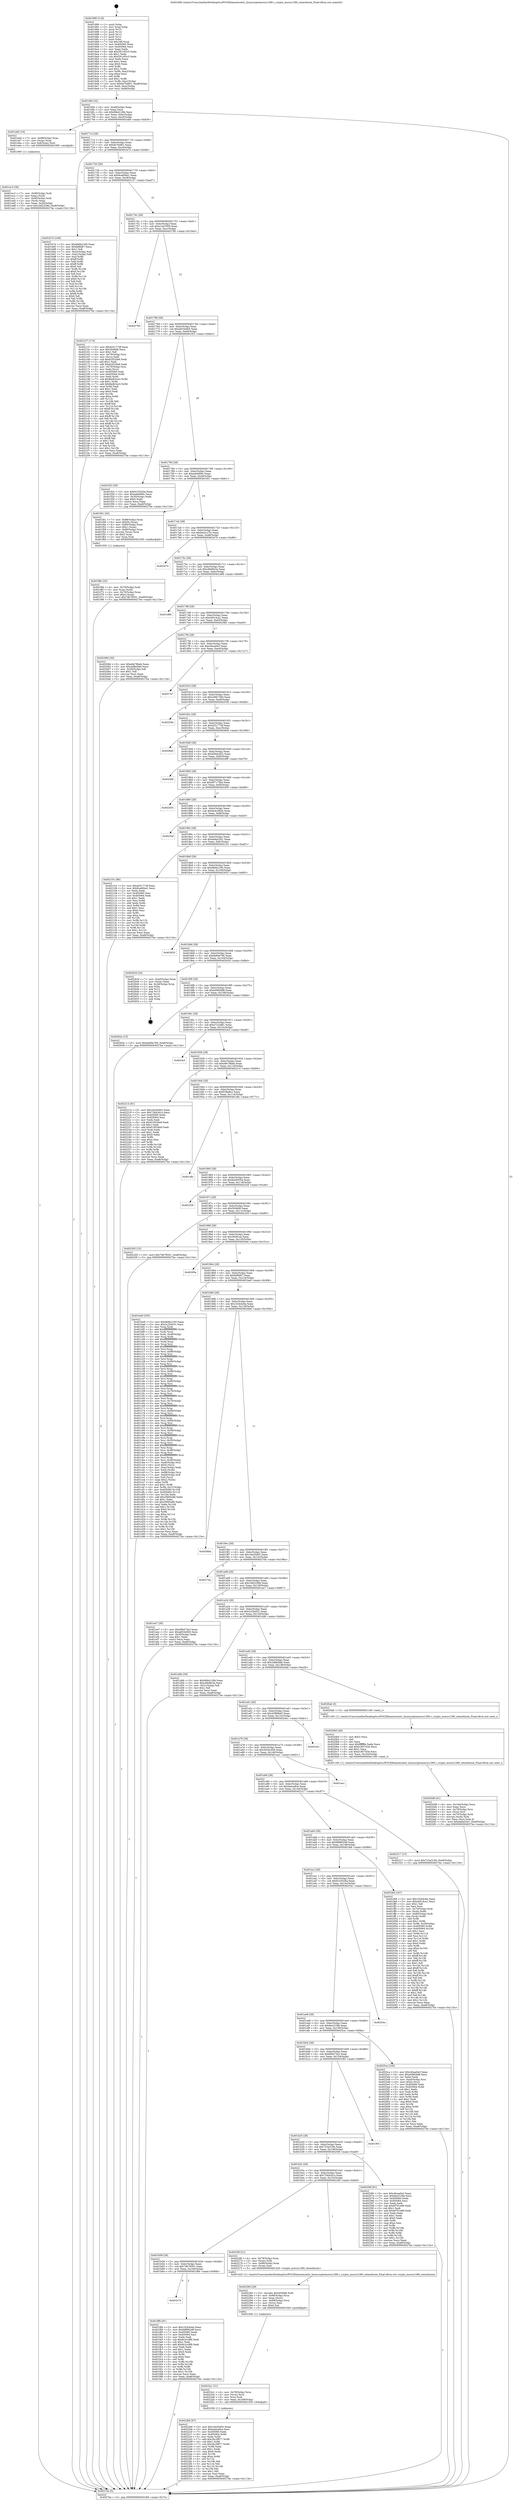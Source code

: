 digraph "0x401680" {
  label = "0x401680 (/mnt/c/Users/mathe/Desktop/tcc/POCII/binaries/extr_linuxcryptomorus1280.c_crypto_morus1280_setauthsize_Final-ollvm.out::main(0))"
  labelloc = "t"
  node[shape=record]

  Entry [label="",width=0.3,height=0.3,shape=circle,fillcolor=black,style=filled]
  "0x4016f4" [label="{
     0x4016f4 [32]\l
     | [instrs]\l
     &nbsp;&nbsp;0x4016f4 \<+6\>: mov -0xa8(%rbp),%eax\l
     &nbsp;&nbsp;0x4016fa \<+2\>: mov %eax,%ecx\l
     &nbsp;&nbsp;0x4016fc \<+6\>: sub $0x96b4128b,%ecx\l
     &nbsp;&nbsp;0x401702 \<+6\>: mov %eax,-0xbc(%rbp)\l
     &nbsp;&nbsp;0x401708 \<+6\>: mov %ecx,-0xc0(%rbp)\l
     &nbsp;&nbsp;0x40170e \<+6\>: je 0000000000401eb0 \<main+0x830\>\l
  }"]
  "0x401eb0" [label="{
     0x401eb0 [19]\l
     | [instrs]\l
     &nbsp;&nbsp;0x401eb0 \<+7\>: mov -0x98(%rbp),%rax\l
     &nbsp;&nbsp;0x401eb7 \<+3\>: mov (%rax),%rax\l
     &nbsp;&nbsp;0x401eba \<+4\>: mov 0x8(%rax),%rdi\l
     &nbsp;&nbsp;0x401ebe \<+5\>: call 0000000000401060 \<atoi@plt\>\l
     | [calls]\l
     &nbsp;&nbsp;0x401060 \{1\} (unknown)\l
  }"]
  "0x401714" [label="{
     0x401714 [28]\l
     | [instrs]\l
     &nbsp;&nbsp;0x401714 \<+5\>: jmp 0000000000401719 \<main+0x99\>\l
     &nbsp;&nbsp;0x401719 \<+6\>: mov -0xbc(%rbp),%eax\l
     &nbsp;&nbsp;0x40171f \<+5\>: sub $0x9a7b4f01,%eax\l
     &nbsp;&nbsp;0x401724 \<+6\>: mov %eax,-0xc4(%rbp)\l
     &nbsp;&nbsp;0x40172a \<+6\>: je 0000000000401b7e \<main+0x4fe\>\l
  }"]
  Exit [label="",width=0.3,height=0.3,shape=circle,fillcolor=black,style=filled,peripheries=2]
  "0x401b7e" [label="{
     0x401b7e [106]\l
     | [instrs]\l
     &nbsp;&nbsp;0x401b7e \<+5\>: mov $0xdb6b2185,%eax\l
     &nbsp;&nbsp;0x401b83 \<+5\>: mov $0xfaf6b87,%ecx\l
     &nbsp;&nbsp;0x401b88 \<+2\>: mov $0x1,%dl\l
     &nbsp;&nbsp;0x401b8a \<+7\>: mov -0xa2(%rbp),%sil\l
     &nbsp;&nbsp;0x401b91 \<+7\>: mov -0xa1(%rbp),%dil\l
     &nbsp;&nbsp;0x401b98 \<+3\>: mov %sil,%r8b\l
     &nbsp;&nbsp;0x401b9b \<+4\>: xor $0xff,%r8b\l
     &nbsp;&nbsp;0x401b9f \<+3\>: mov %dil,%r9b\l
     &nbsp;&nbsp;0x401ba2 \<+4\>: xor $0xff,%r9b\l
     &nbsp;&nbsp;0x401ba6 \<+3\>: xor $0x0,%dl\l
     &nbsp;&nbsp;0x401ba9 \<+3\>: mov %r8b,%r10b\l
     &nbsp;&nbsp;0x401bac \<+4\>: and $0x0,%r10b\l
     &nbsp;&nbsp;0x401bb0 \<+3\>: and %dl,%sil\l
     &nbsp;&nbsp;0x401bb3 \<+3\>: mov %r9b,%r11b\l
     &nbsp;&nbsp;0x401bb6 \<+4\>: and $0x0,%r11b\l
     &nbsp;&nbsp;0x401bba \<+3\>: and %dl,%dil\l
     &nbsp;&nbsp;0x401bbd \<+3\>: or %sil,%r10b\l
     &nbsp;&nbsp;0x401bc0 \<+3\>: or %dil,%r11b\l
     &nbsp;&nbsp;0x401bc3 \<+3\>: xor %r11b,%r10b\l
     &nbsp;&nbsp;0x401bc6 \<+3\>: or %r9b,%r8b\l
     &nbsp;&nbsp;0x401bc9 \<+4\>: xor $0xff,%r8b\l
     &nbsp;&nbsp;0x401bcd \<+3\>: or $0x0,%dl\l
     &nbsp;&nbsp;0x401bd0 \<+3\>: and %dl,%r8b\l
     &nbsp;&nbsp;0x401bd3 \<+3\>: or %r8b,%r10b\l
     &nbsp;&nbsp;0x401bd6 \<+4\>: test $0x1,%r10b\l
     &nbsp;&nbsp;0x401bda \<+3\>: cmovne %ecx,%eax\l
     &nbsp;&nbsp;0x401bdd \<+6\>: mov %eax,-0xa8(%rbp)\l
     &nbsp;&nbsp;0x401be3 \<+5\>: jmp 00000000004027be \<main+0x113e\>\l
  }"]
  "0x401730" [label="{
     0x401730 [28]\l
     | [instrs]\l
     &nbsp;&nbsp;0x401730 \<+5\>: jmp 0000000000401735 \<main+0xb5\>\l
     &nbsp;&nbsp;0x401735 \<+6\>: mov -0xbc(%rbp),%eax\l
     &nbsp;&nbsp;0x40173b \<+5\>: sub $0x9ca60ba1,%eax\l
     &nbsp;&nbsp;0x401740 \<+6\>: mov %eax,-0xc8(%rbp)\l
     &nbsp;&nbsp;0x401746 \<+6\>: je 0000000000402157 \<main+0xad7\>\l
  }"]
  "0x4027be" [label="{
     0x4027be [5]\l
     | [instrs]\l
     &nbsp;&nbsp;0x4027be \<+5\>: jmp 00000000004016f4 \<main+0x74\>\l
  }"]
  "0x401680" [label="{
     0x401680 [116]\l
     | [instrs]\l
     &nbsp;&nbsp;0x401680 \<+1\>: push %rbp\l
     &nbsp;&nbsp;0x401681 \<+3\>: mov %rsp,%rbp\l
     &nbsp;&nbsp;0x401684 \<+2\>: push %r15\l
     &nbsp;&nbsp;0x401686 \<+2\>: push %r14\l
     &nbsp;&nbsp;0x401688 \<+2\>: push %r13\l
     &nbsp;&nbsp;0x40168a \<+2\>: push %r12\l
     &nbsp;&nbsp;0x40168c \<+1\>: push %rbx\l
     &nbsp;&nbsp;0x40168d \<+7\>: sub $0x168,%rsp\l
     &nbsp;&nbsp;0x401694 \<+7\>: mov 0x405060,%eax\l
     &nbsp;&nbsp;0x40169b \<+7\>: mov 0x405064,%ecx\l
     &nbsp;&nbsp;0x4016a2 \<+2\>: mov %eax,%edx\l
     &nbsp;&nbsp;0x4016a4 \<+6\>: add $0x291c93c5,%edx\l
     &nbsp;&nbsp;0x4016aa \<+3\>: sub $0x1,%edx\l
     &nbsp;&nbsp;0x4016ad \<+6\>: sub $0x291c93c5,%edx\l
     &nbsp;&nbsp;0x4016b3 \<+3\>: imul %edx,%eax\l
     &nbsp;&nbsp;0x4016b6 \<+3\>: and $0x1,%eax\l
     &nbsp;&nbsp;0x4016b9 \<+3\>: cmp $0x0,%eax\l
     &nbsp;&nbsp;0x4016bc \<+4\>: sete %r8b\l
     &nbsp;&nbsp;0x4016c0 \<+4\>: and $0x1,%r8b\l
     &nbsp;&nbsp;0x4016c4 \<+7\>: mov %r8b,-0xa2(%rbp)\l
     &nbsp;&nbsp;0x4016cb \<+3\>: cmp $0xa,%ecx\l
     &nbsp;&nbsp;0x4016ce \<+4\>: setl %r8b\l
     &nbsp;&nbsp;0x4016d2 \<+4\>: and $0x1,%r8b\l
     &nbsp;&nbsp;0x4016d6 \<+7\>: mov %r8b,-0xa1(%rbp)\l
     &nbsp;&nbsp;0x4016dd \<+10\>: movl $0x9a7b4f01,-0xa8(%rbp)\l
     &nbsp;&nbsp;0x4016e7 \<+6\>: mov %edi,-0xac(%rbp)\l
     &nbsp;&nbsp;0x4016ed \<+7\>: mov %rsi,-0xb8(%rbp)\l
  }"]
  "0x4022b6" [label="{
     0x4022b6 [97]\l
     | [instrs]\l
     &nbsp;&nbsp;0x4022b6 \<+5\>: mov $0x16e20d02,%eax\l
     &nbsp;&nbsp;0x4022bb \<+5\>: mov $0x4a4ca8ce,%esi\l
     &nbsp;&nbsp;0x4022c0 \<+7\>: mov 0x405060,%edx\l
     &nbsp;&nbsp;0x4022c7 \<+8\>: mov 0x405064,%r8d\l
     &nbsp;&nbsp;0x4022cf \<+3\>: mov %edx,%r9d\l
     &nbsp;&nbsp;0x4022d2 \<+7\>: add $0x2bc3f877,%r9d\l
     &nbsp;&nbsp;0x4022d9 \<+4\>: sub $0x1,%r9d\l
     &nbsp;&nbsp;0x4022dd \<+7\>: sub $0x2bc3f877,%r9d\l
     &nbsp;&nbsp;0x4022e4 \<+4\>: imul %r9d,%edx\l
     &nbsp;&nbsp;0x4022e8 \<+3\>: and $0x1,%edx\l
     &nbsp;&nbsp;0x4022eb \<+3\>: cmp $0x0,%edx\l
     &nbsp;&nbsp;0x4022ee \<+4\>: sete %r10b\l
     &nbsp;&nbsp;0x4022f2 \<+4\>: cmp $0xa,%r8d\l
     &nbsp;&nbsp;0x4022f6 \<+4\>: setl %r11b\l
     &nbsp;&nbsp;0x4022fa \<+3\>: mov %r10b,%bl\l
     &nbsp;&nbsp;0x4022fd \<+3\>: and %r11b,%bl\l
     &nbsp;&nbsp;0x402300 \<+3\>: xor %r11b,%r10b\l
     &nbsp;&nbsp;0x402303 \<+3\>: or %r10b,%bl\l
     &nbsp;&nbsp;0x402306 \<+3\>: test $0x1,%bl\l
     &nbsp;&nbsp;0x402309 \<+3\>: cmovne %esi,%eax\l
     &nbsp;&nbsp;0x40230c \<+6\>: mov %eax,-0xa8(%rbp)\l
     &nbsp;&nbsp;0x402312 \<+5\>: jmp 00000000004027be \<main+0x113e\>\l
  }"]
  "0x402157" [label="{
     0x402157 [174]\l
     | [instrs]\l
     &nbsp;&nbsp;0x402157 \<+5\>: mov $0xd25177df,%eax\l
     &nbsp;&nbsp;0x40215c \<+5\>: mov $0x3049d9,%ecx\l
     &nbsp;&nbsp;0x402161 \<+2\>: mov $0x1,%dl\l
     &nbsp;&nbsp;0x402163 \<+4\>: mov -0x70(%rbp),%rsi\l
     &nbsp;&nbsp;0x402167 \<+2\>: mov (%rsi),%edi\l
     &nbsp;&nbsp;0x402169 \<+6\>: sub $0xb2f22de6,%edi\l
     &nbsp;&nbsp;0x40216f \<+3\>: add $0x1,%edi\l
     &nbsp;&nbsp;0x402172 \<+6\>: add $0xb2f22de6,%edi\l
     &nbsp;&nbsp;0x402178 \<+4\>: mov -0x70(%rbp),%rsi\l
     &nbsp;&nbsp;0x40217c \<+2\>: mov %edi,(%rsi)\l
     &nbsp;&nbsp;0x40217e \<+7\>: mov 0x405060,%edi\l
     &nbsp;&nbsp;0x402185 \<+8\>: mov 0x405064,%r8d\l
     &nbsp;&nbsp;0x40218d \<+3\>: mov %edi,%r9d\l
     &nbsp;&nbsp;0x402190 \<+7\>: sub $0x8edb3ce3,%r9d\l
     &nbsp;&nbsp;0x402197 \<+4\>: sub $0x1,%r9d\l
     &nbsp;&nbsp;0x40219b \<+7\>: add $0x8edb3ce3,%r9d\l
     &nbsp;&nbsp;0x4021a2 \<+4\>: imul %r9d,%edi\l
     &nbsp;&nbsp;0x4021a6 \<+3\>: and $0x1,%edi\l
     &nbsp;&nbsp;0x4021a9 \<+3\>: cmp $0x0,%edi\l
     &nbsp;&nbsp;0x4021ac \<+4\>: sete %r10b\l
     &nbsp;&nbsp;0x4021b0 \<+4\>: cmp $0xa,%r8d\l
     &nbsp;&nbsp;0x4021b4 \<+4\>: setl %r11b\l
     &nbsp;&nbsp;0x4021b8 \<+3\>: mov %r10b,%bl\l
     &nbsp;&nbsp;0x4021bb \<+3\>: xor $0xff,%bl\l
     &nbsp;&nbsp;0x4021be \<+3\>: mov %r11b,%r14b\l
     &nbsp;&nbsp;0x4021c1 \<+4\>: xor $0xff,%r14b\l
     &nbsp;&nbsp;0x4021c5 \<+3\>: xor $0x1,%dl\l
     &nbsp;&nbsp;0x4021c8 \<+3\>: mov %bl,%r15b\l
     &nbsp;&nbsp;0x4021cb \<+4\>: and $0xff,%r15b\l
     &nbsp;&nbsp;0x4021cf \<+3\>: and %dl,%r10b\l
     &nbsp;&nbsp;0x4021d2 \<+3\>: mov %r14b,%r12b\l
     &nbsp;&nbsp;0x4021d5 \<+4\>: and $0xff,%r12b\l
     &nbsp;&nbsp;0x4021d9 \<+3\>: and %dl,%r11b\l
     &nbsp;&nbsp;0x4021dc \<+3\>: or %r10b,%r15b\l
     &nbsp;&nbsp;0x4021df \<+3\>: or %r11b,%r12b\l
     &nbsp;&nbsp;0x4021e2 \<+3\>: xor %r12b,%r15b\l
     &nbsp;&nbsp;0x4021e5 \<+3\>: or %r14b,%bl\l
     &nbsp;&nbsp;0x4021e8 \<+3\>: xor $0xff,%bl\l
     &nbsp;&nbsp;0x4021eb \<+3\>: or $0x1,%dl\l
     &nbsp;&nbsp;0x4021ee \<+2\>: and %dl,%bl\l
     &nbsp;&nbsp;0x4021f0 \<+3\>: or %bl,%r15b\l
     &nbsp;&nbsp;0x4021f3 \<+4\>: test $0x1,%r15b\l
     &nbsp;&nbsp;0x4021f7 \<+3\>: cmovne %ecx,%eax\l
     &nbsp;&nbsp;0x4021fa \<+6\>: mov %eax,-0xa8(%rbp)\l
     &nbsp;&nbsp;0x402200 \<+5\>: jmp 00000000004027be \<main+0x113e\>\l
  }"]
  "0x40174c" [label="{
     0x40174c [28]\l
     | [instrs]\l
     &nbsp;&nbsp;0x40174c \<+5\>: jmp 0000000000401751 \<main+0xd1\>\l
     &nbsp;&nbsp;0x401751 \<+6\>: mov -0xbc(%rbp),%eax\l
     &nbsp;&nbsp;0x401757 \<+5\>: sub $0xa1eb7600,%eax\l
     &nbsp;&nbsp;0x40175c \<+6\>: mov %eax,-0xcc(%rbp)\l
     &nbsp;&nbsp;0x401762 \<+6\>: je 0000000000402760 \<main+0x10e0\>\l
  }"]
  "0x4022a1" [label="{
     0x4022a1 [21]\l
     | [instrs]\l
     &nbsp;&nbsp;0x4022a1 \<+4\>: mov -0x78(%rbp),%rcx\l
     &nbsp;&nbsp;0x4022a5 \<+3\>: mov (%rcx),%rcx\l
     &nbsp;&nbsp;0x4022a8 \<+3\>: mov %rcx,%rdi\l
     &nbsp;&nbsp;0x4022ab \<+6\>: mov %eax,-0x168(%rbp)\l
     &nbsp;&nbsp;0x4022b1 \<+5\>: call 0000000000401030 \<free@plt\>\l
     | [calls]\l
     &nbsp;&nbsp;0x401030 \{1\} (unknown)\l
  }"]
  "0x402760" [label="{
     0x402760\l
  }", style=dashed]
  "0x401768" [label="{
     0x401768 [28]\l
     | [instrs]\l
     &nbsp;&nbsp;0x401768 \<+5\>: jmp 000000000040176d \<main+0xed\>\l
     &nbsp;&nbsp;0x40176d \<+6\>: mov -0xbc(%rbp),%eax\l
     &nbsp;&nbsp;0x401773 \<+5\>: sub $0xa833e0b5,%eax\l
     &nbsp;&nbsp;0x401778 \<+6\>: mov %eax,-0xd0(%rbp)\l
     &nbsp;&nbsp;0x40177e \<+6\>: je 0000000000401f23 \<main+0x8a3\>\l
  }"]
  "0x402284" [label="{
     0x402284 [29]\l
     | [instrs]\l
     &nbsp;&nbsp;0x402284 \<+10\>: movabs $0x4030d6,%rdi\l
     &nbsp;&nbsp;0x40228e \<+4\>: mov -0x68(%rbp),%rcx\l
     &nbsp;&nbsp;0x402292 \<+2\>: mov %eax,(%rcx)\l
     &nbsp;&nbsp;0x402294 \<+4\>: mov -0x68(%rbp),%rcx\l
     &nbsp;&nbsp;0x402298 \<+2\>: mov (%rcx),%esi\l
     &nbsp;&nbsp;0x40229a \<+2\>: mov $0x0,%al\l
     &nbsp;&nbsp;0x40229c \<+5\>: call 0000000000401040 \<printf@plt\>\l
     | [calls]\l
     &nbsp;&nbsp;0x401040 \{1\} (unknown)\l
  }"]
  "0x401f23" [label="{
     0x401f23 [30]\l
     | [instrs]\l
     &nbsp;&nbsp;0x401f23 \<+5\>: mov $0x6c3352ba,%eax\l
     &nbsp;&nbsp;0x401f28 \<+5\>: mov $0xadeb9f4c,%ecx\l
     &nbsp;&nbsp;0x401f2d \<+3\>: mov -0x30(%rbp),%edx\l
     &nbsp;&nbsp;0x401f30 \<+3\>: cmp $0x0,%edx\l
     &nbsp;&nbsp;0x401f33 \<+3\>: cmove %ecx,%eax\l
     &nbsp;&nbsp;0x401f36 \<+6\>: mov %eax,-0xa8(%rbp)\l
     &nbsp;&nbsp;0x401f3c \<+5\>: jmp 00000000004027be \<main+0x113e\>\l
  }"]
  "0x401784" [label="{
     0x401784 [28]\l
     | [instrs]\l
     &nbsp;&nbsp;0x401784 \<+5\>: jmp 0000000000401789 \<main+0x109\>\l
     &nbsp;&nbsp;0x401789 \<+6\>: mov -0xbc(%rbp),%eax\l
     &nbsp;&nbsp;0x40178f \<+5\>: sub $0xadeb9f4c,%eax\l
     &nbsp;&nbsp;0x401794 \<+6\>: mov %eax,-0xd4(%rbp)\l
     &nbsp;&nbsp;0x40179a \<+6\>: je 0000000000401f41 \<main+0x8c1\>\l
  }"]
  "0x4020d8" [label="{
     0x4020d8 [41]\l
     | [instrs]\l
     &nbsp;&nbsp;0x4020d8 \<+6\>: mov -0x164(%rbp),%ecx\l
     &nbsp;&nbsp;0x4020de \<+3\>: imul %eax,%ecx\l
     &nbsp;&nbsp;0x4020e1 \<+4\>: mov -0x78(%rbp),%rsi\l
     &nbsp;&nbsp;0x4020e5 \<+3\>: mov (%rsi),%rsi\l
     &nbsp;&nbsp;0x4020e8 \<+4\>: mov -0x70(%rbp),%rdi\l
     &nbsp;&nbsp;0x4020ec \<+3\>: movslq (%rdi),%rdi\l
     &nbsp;&nbsp;0x4020ef \<+3\>: mov %ecx,(%rsi,%rdi,4)\l
     &nbsp;&nbsp;0x4020f2 \<+10\>: movl $0xda6a25d1,-0xa8(%rbp)\l
     &nbsp;&nbsp;0x4020fc \<+5\>: jmp 00000000004027be \<main+0x113e\>\l
  }"]
  "0x401f41" [label="{
     0x401f41 [42]\l
     | [instrs]\l
     &nbsp;&nbsp;0x401f41 \<+7\>: mov -0x88(%rbp),%rax\l
     &nbsp;&nbsp;0x401f48 \<+6\>: movl $0x64,(%rax)\l
     &nbsp;&nbsp;0x401f4e \<+4\>: mov -0x80(%rbp),%rax\l
     &nbsp;&nbsp;0x401f52 \<+6\>: movl $0x1,(%rax)\l
     &nbsp;&nbsp;0x401f58 \<+4\>: mov -0x80(%rbp),%rax\l
     &nbsp;&nbsp;0x401f5c \<+3\>: movslq (%rax),%rax\l
     &nbsp;&nbsp;0x401f5f \<+4\>: shl $0x2,%rax\l
     &nbsp;&nbsp;0x401f63 \<+3\>: mov %rax,%rdi\l
     &nbsp;&nbsp;0x401f66 \<+5\>: call 0000000000401050 \<malloc@plt\>\l
     | [calls]\l
     &nbsp;&nbsp;0x401050 \{1\} (unknown)\l
  }"]
  "0x4017a0" [label="{
     0x4017a0 [28]\l
     | [instrs]\l
     &nbsp;&nbsp;0x4017a0 \<+5\>: jmp 00000000004017a5 \<main+0x125\>\l
     &nbsp;&nbsp;0x4017a5 \<+6\>: mov -0xbc(%rbp),%eax\l
     &nbsp;&nbsp;0x4017ab \<+5\>: sub $0xbed1a75c,%eax\l
     &nbsp;&nbsp;0x4017b0 \<+6\>: mov %eax,-0xd8(%rbp)\l
     &nbsp;&nbsp;0x4017b6 \<+6\>: je 0000000000402474 \<main+0xdf4\>\l
  }"]
  "0x4020b0" [label="{
     0x4020b0 [40]\l
     | [instrs]\l
     &nbsp;&nbsp;0x4020b0 \<+5\>: mov $0x2,%ecx\l
     &nbsp;&nbsp;0x4020b5 \<+1\>: cltd\l
     &nbsp;&nbsp;0x4020b6 \<+2\>: idiv %ecx\l
     &nbsp;&nbsp;0x4020b8 \<+6\>: imul $0xfffffffe,%edx,%ecx\l
     &nbsp;&nbsp;0x4020be \<+6\>: add $0xb1857d3d,%ecx\l
     &nbsp;&nbsp;0x4020c4 \<+3\>: add $0x1,%ecx\l
     &nbsp;&nbsp;0x4020c7 \<+6\>: sub $0xb1857d3d,%ecx\l
     &nbsp;&nbsp;0x4020cd \<+6\>: mov %ecx,-0x164(%rbp)\l
     &nbsp;&nbsp;0x4020d3 \<+5\>: call 0000000000401160 \<next_i\>\l
     | [calls]\l
     &nbsp;&nbsp;0x401160 \{1\} (/mnt/c/Users/mathe/Desktop/tcc/POCII/binaries/extr_linuxcryptomorus1280.c_crypto_morus1280_setauthsize_Final-ollvm.out::next_i)\l
  }"]
  "0x402474" [label="{
     0x402474\l
  }", style=dashed]
  "0x4017bc" [label="{
     0x4017bc [28]\l
     | [instrs]\l
     &nbsp;&nbsp;0x4017bc \<+5\>: jmp 00000000004017c1 \<main+0x141\>\l
     &nbsp;&nbsp;0x4017c1 \<+6\>: mov -0xbc(%rbp),%eax\l
     &nbsp;&nbsp;0x4017c7 \<+5\>: sub $0xc66d9c3a,%eax\l
     &nbsp;&nbsp;0x4017cc \<+6\>: mov %eax,-0xdc(%rbp)\l
     &nbsp;&nbsp;0x4017d2 \<+6\>: je 0000000000401d69 \<main+0x6e9\>\l
  }"]
  "0x401b74" [label="{
     0x401b74\l
  }", style=dashed]
  "0x401d69" [label="{
     0x401d69\l
  }", style=dashed]
  "0x4017d8" [label="{
     0x4017d8 [28]\l
     | [instrs]\l
     &nbsp;&nbsp;0x4017d8 \<+5\>: jmp 00000000004017dd \<main+0x15d\>\l
     &nbsp;&nbsp;0x4017dd \<+6\>: mov -0xbc(%rbp),%eax\l
     &nbsp;&nbsp;0x4017e3 \<+5\>: sub $0xc6d14ca1,%eax\l
     &nbsp;&nbsp;0x4017e8 \<+6\>: mov %eax,-0xe0(%rbp)\l
     &nbsp;&nbsp;0x4017ee \<+6\>: je 000000000040208d \<main+0xa0d\>\l
  }"]
  "0x401f8b" [label="{
     0x401f8b [91]\l
     | [instrs]\l
     &nbsp;&nbsp;0x401f8b \<+5\>: mov $0x102b4c6a,%eax\l
     &nbsp;&nbsp;0x401f90 \<+5\>: mov $0x68f662d8,%ecx\l
     &nbsp;&nbsp;0x401f95 \<+7\>: mov 0x405060,%edx\l
     &nbsp;&nbsp;0x401f9c \<+7\>: mov 0x405064,%esi\l
     &nbsp;&nbsp;0x401fa3 \<+2\>: mov %edx,%edi\l
     &nbsp;&nbsp;0x401fa5 \<+6\>: sub $0x8c2cc9fb,%edi\l
     &nbsp;&nbsp;0x401fab \<+3\>: sub $0x1,%edi\l
     &nbsp;&nbsp;0x401fae \<+6\>: add $0x8c2cc9fb,%edi\l
     &nbsp;&nbsp;0x401fb4 \<+3\>: imul %edi,%edx\l
     &nbsp;&nbsp;0x401fb7 \<+3\>: and $0x1,%edx\l
     &nbsp;&nbsp;0x401fba \<+3\>: cmp $0x0,%edx\l
     &nbsp;&nbsp;0x401fbd \<+4\>: sete %r8b\l
     &nbsp;&nbsp;0x401fc1 \<+3\>: cmp $0xa,%esi\l
     &nbsp;&nbsp;0x401fc4 \<+4\>: setl %r9b\l
     &nbsp;&nbsp;0x401fc8 \<+3\>: mov %r8b,%r10b\l
     &nbsp;&nbsp;0x401fcb \<+3\>: and %r9b,%r10b\l
     &nbsp;&nbsp;0x401fce \<+3\>: xor %r9b,%r8b\l
     &nbsp;&nbsp;0x401fd1 \<+3\>: or %r8b,%r10b\l
     &nbsp;&nbsp;0x401fd4 \<+4\>: test $0x1,%r10b\l
     &nbsp;&nbsp;0x401fd8 \<+3\>: cmovne %ecx,%eax\l
     &nbsp;&nbsp;0x401fdb \<+6\>: mov %eax,-0xa8(%rbp)\l
     &nbsp;&nbsp;0x401fe1 \<+5\>: jmp 00000000004027be \<main+0x113e\>\l
  }"]
  "0x40208d" [label="{
     0x40208d [30]\l
     | [instrs]\l
     &nbsp;&nbsp;0x40208d \<+5\>: mov $0xe8e78beb,%eax\l
     &nbsp;&nbsp;0x402092 \<+5\>: mov $0x2d8b5bfe,%ecx\l
     &nbsp;&nbsp;0x402097 \<+3\>: mov -0x29(%rbp),%dl\l
     &nbsp;&nbsp;0x40209a \<+3\>: test $0x1,%dl\l
     &nbsp;&nbsp;0x40209d \<+3\>: cmovne %ecx,%eax\l
     &nbsp;&nbsp;0x4020a0 \<+6\>: mov %eax,-0xa8(%rbp)\l
     &nbsp;&nbsp;0x4020a6 \<+5\>: jmp 00000000004027be \<main+0x113e\>\l
  }"]
  "0x4017f4" [label="{
     0x4017f4 [28]\l
     | [instrs]\l
     &nbsp;&nbsp;0x4017f4 \<+5\>: jmp 00000000004017f9 \<main+0x179\>\l
     &nbsp;&nbsp;0x4017f9 \<+6\>: mov -0xbc(%rbp),%eax\l
     &nbsp;&nbsp;0x4017ff \<+5\>: sub $0xc8caa0a3,%eax\l
     &nbsp;&nbsp;0x401804 \<+6\>: mov %eax,-0xe4(%rbp)\l
     &nbsp;&nbsp;0x40180a \<+6\>: je 00000000004027a7 \<main+0x1127\>\l
  }"]
  "0x401b58" [label="{
     0x401b58 [28]\l
     | [instrs]\l
     &nbsp;&nbsp;0x401b58 \<+5\>: jmp 0000000000401b5d \<main+0x4dd\>\l
     &nbsp;&nbsp;0x401b5d \<+6\>: mov -0xbc(%rbp),%eax\l
     &nbsp;&nbsp;0x401b63 \<+5\>: sub $0x7db78501,%eax\l
     &nbsp;&nbsp;0x401b68 \<+6\>: mov %eax,-0x160(%rbp)\l
     &nbsp;&nbsp;0x401b6e \<+6\>: je 0000000000401f8b \<main+0x90b\>\l
  }"]
  "0x4027a7" [label="{
     0x4027a7\l
  }", style=dashed]
  "0x401810" [label="{
     0x401810 [28]\l
     | [instrs]\l
     &nbsp;&nbsp;0x401810 \<+5\>: jmp 0000000000401815 \<main+0x195\>\l
     &nbsp;&nbsp;0x401815 \<+6\>: mov -0xbc(%rbp),%eax\l
     &nbsp;&nbsp;0x40181b \<+5\>: sub $0xcddb739d,%eax\l
     &nbsp;&nbsp;0x401820 \<+6\>: mov %eax,-0xe8(%rbp)\l
     &nbsp;&nbsp;0x401826 \<+6\>: je 000000000040255b \<main+0xedb\>\l
  }"]
  "0x40226f" [label="{
     0x40226f [21]\l
     | [instrs]\l
     &nbsp;&nbsp;0x40226f \<+4\>: mov -0x78(%rbp),%rax\l
     &nbsp;&nbsp;0x402273 \<+3\>: mov (%rax),%rdi\l
     &nbsp;&nbsp;0x402276 \<+7\>: mov -0x88(%rbp),%rax\l
     &nbsp;&nbsp;0x40227d \<+2\>: mov (%rax),%esi\l
     &nbsp;&nbsp;0x40227f \<+5\>: call 0000000000401420 \<crypto_morus1280_setauthsize\>\l
     | [calls]\l
     &nbsp;&nbsp;0x401420 \{1\} (/mnt/c/Users/mathe/Desktop/tcc/POCII/binaries/extr_linuxcryptomorus1280.c_crypto_morus1280_setauthsize_Final-ollvm.out::crypto_morus1280_setauthsize)\l
  }"]
  "0x40255b" [label="{
     0x40255b\l
  }", style=dashed]
  "0x40182c" [label="{
     0x40182c [28]\l
     | [instrs]\l
     &nbsp;&nbsp;0x40182c \<+5\>: jmp 0000000000401831 \<main+0x1b1\>\l
     &nbsp;&nbsp;0x401831 \<+6\>: mov -0xbc(%rbp),%eax\l
     &nbsp;&nbsp;0x401837 \<+5\>: sub $0xd25177df,%eax\l
     &nbsp;&nbsp;0x40183c \<+6\>: mov %eax,-0xec(%rbp)\l
     &nbsp;&nbsp;0x401842 \<+6\>: je 00000000004026e0 \<main+0x1060\>\l
  }"]
  "0x401b3c" [label="{
     0x401b3c [28]\l
     | [instrs]\l
     &nbsp;&nbsp;0x401b3c \<+5\>: jmp 0000000000401b41 \<main+0x4c1\>\l
     &nbsp;&nbsp;0x401b41 \<+6\>: mov -0xbc(%rbp),%eax\l
     &nbsp;&nbsp;0x401b47 \<+5\>: sub $0x72843d1a,%eax\l
     &nbsp;&nbsp;0x401b4c \<+6\>: mov %eax,-0x15c(%rbp)\l
     &nbsp;&nbsp;0x401b52 \<+6\>: je 000000000040226f \<main+0xbef\>\l
  }"]
  "0x4026e0" [label="{
     0x4026e0\l
  }", style=dashed]
  "0x401848" [label="{
     0x401848 [28]\l
     | [instrs]\l
     &nbsp;&nbsp;0x401848 \<+5\>: jmp 000000000040184d \<main+0x1cd\>\l
     &nbsp;&nbsp;0x40184d \<+6\>: mov -0xbc(%rbp),%eax\l
     &nbsp;&nbsp;0x401853 \<+5\>: sub $0xd56dc452,%eax\l
     &nbsp;&nbsp;0x401858 \<+6\>: mov %eax,-0xf0(%rbp)\l
     &nbsp;&nbsp;0x40185e \<+6\>: je 00000000004024f9 \<main+0xe79\>\l
  }"]
  "0x40256f" [label="{
     0x40256f [91]\l
     | [instrs]\l
     &nbsp;&nbsp;0x40256f \<+5\>: mov $0xc8caa0a3,%eax\l
     &nbsp;&nbsp;0x402574 \<+5\>: mov $0x6ee310fe,%ecx\l
     &nbsp;&nbsp;0x402579 \<+7\>: mov 0x405060,%edx\l
     &nbsp;&nbsp;0x402580 \<+7\>: mov 0x405064,%esi\l
     &nbsp;&nbsp;0x402587 \<+2\>: mov %edx,%edi\l
     &nbsp;&nbsp;0x402589 \<+6\>: sub $0xbf791e89,%edi\l
     &nbsp;&nbsp;0x40258f \<+3\>: sub $0x1,%edi\l
     &nbsp;&nbsp;0x402592 \<+6\>: add $0xbf791e89,%edi\l
     &nbsp;&nbsp;0x402598 \<+3\>: imul %edi,%edx\l
     &nbsp;&nbsp;0x40259b \<+3\>: and $0x1,%edx\l
     &nbsp;&nbsp;0x40259e \<+3\>: cmp $0x0,%edx\l
     &nbsp;&nbsp;0x4025a1 \<+4\>: sete %r8b\l
     &nbsp;&nbsp;0x4025a5 \<+3\>: cmp $0xa,%esi\l
     &nbsp;&nbsp;0x4025a8 \<+4\>: setl %r9b\l
     &nbsp;&nbsp;0x4025ac \<+3\>: mov %r8b,%r10b\l
     &nbsp;&nbsp;0x4025af \<+3\>: and %r9b,%r10b\l
     &nbsp;&nbsp;0x4025b2 \<+3\>: xor %r9b,%r8b\l
     &nbsp;&nbsp;0x4025b5 \<+3\>: or %r8b,%r10b\l
     &nbsp;&nbsp;0x4025b8 \<+4\>: test $0x1,%r10b\l
     &nbsp;&nbsp;0x4025bc \<+3\>: cmovne %ecx,%eax\l
     &nbsp;&nbsp;0x4025bf \<+6\>: mov %eax,-0xa8(%rbp)\l
     &nbsp;&nbsp;0x4025c5 \<+5\>: jmp 00000000004027be \<main+0x113e\>\l
  }"]
  "0x4024f9" [label="{
     0x4024f9\l
  }", style=dashed]
  "0x401864" [label="{
     0x401864 [28]\l
     | [instrs]\l
     &nbsp;&nbsp;0x401864 \<+5\>: jmp 0000000000401869 \<main+0x1e9\>\l
     &nbsp;&nbsp;0x401869 \<+6\>: mov -0xbc(%rbp),%eax\l
     &nbsp;&nbsp;0x40186f \<+5\>: sub $0xd97175be,%eax\l
     &nbsp;&nbsp;0x401874 \<+6\>: mov %eax,-0xf4(%rbp)\l
     &nbsp;&nbsp;0x40187a \<+6\>: je 0000000000402450 \<main+0xdd0\>\l
  }"]
  "0x401b20" [label="{
     0x401b20 [28]\l
     | [instrs]\l
     &nbsp;&nbsp;0x401b20 \<+5\>: jmp 0000000000401b25 \<main+0x4a5\>\l
     &nbsp;&nbsp;0x401b25 \<+6\>: mov -0xbc(%rbp),%eax\l
     &nbsp;&nbsp;0x401b2b \<+5\>: sub $0x723a3194,%eax\l
     &nbsp;&nbsp;0x401b30 \<+6\>: mov %eax,-0x158(%rbp)\l
     &nbsp;&nbsp;0x401b36 \<+6\>: je 000000000040256f \<main+0xeef\>\l
  }"]
  "0x402450" [label="{
     0x402450\l
  }", style=dashed]
  "0x401880" [label="{
     0x401880 [28]\l
     | [instrs]\l
     &nbsp;&nbsp;0x401880 \<+5\>: jmp 0000000000401885 \<main+0x205\>\l
     &nbsp;&nbsp;0x401885 \<+6\>: mov -0xbc(%rbp),%eax\l
     &nbsp;&nbsp;0x40188b \<+5\>: sub $0xda4c4944,%eax\l
     &nbsp;&nbsp;0x401890 \<+6\>: mov %eax,-0xf8(%rbp)\l
     &nbsp;&nbsp;0x401896 \<+6\>: je 00000000004023af \<main+0xd2f\>\l
  }"]
  "0x401f05" [label="{
     0x401f05\l
  }", style=dashed]
  "0x4023af" [label="{
     0x4023af\l
  }", style=dashed]
  "0x40189c" [label="{
     0x40189c [28]\l
     | [instrs]\l
     &nbsp;&nbsp;0x40189c \<+5\>: jmp 00000000004018a1 \<main+0x221\>\l
     &nbsp;&nbsp;0x4018a1 \<+6\>: mov -0xbc(%rbp),%eax\l
     &nbsp;&nbsp;0x4018a7 \<+5\>: sub $0xda6a25d1,%eax\l
     &nbsp;&nbsp;0x4018ac \<+6\>: mov %eax,-0xfc(%rbp)\l
     &nbsp;&nbsp;0x4018b2 \<+6\>: je 0000000000402101 \<main+0xa81\>\l
  }"]
  "0x401b04" [label="{
     0x401b04 [28]\l
     | [instrs]\l
     &nbsp;&nbsp;0x401b04 \<+5\>: jmp 0000000000401b09 \<main+0x489\>\l
     &nbsp;&nbsp;0x401b09 \<+6\>: mov -0xbc(%rbp),%eax\l
     &nbsp;&nbsp;0x401b0f \<+5\>: sub $0x6f0d73a2,%eax\l
     &nbsp;&nbsp;0x401b14 \<+6\>: mov %eax,-0x154(%rbp)\l
     &nbsp;&nbsp;0x401b1a \<+6\>: je 0000000000401f05 \<main+0x885\>\l
  }"]
  "0x402101" [label="{
     0x402101 [86]\l
     | [instrs]\l
     &nbsp;&nbsp;0x402101 \<+5\>: mov $0xd25177df,%eax\l
     &nbsp;&nbsp;0x402106 \<+5\>: mov $0x9ca60ba1,%ecx\l
     &nbsp;&nbsp;0x40210b \<+2\>: xor %edx,%edx\l
     &nbsp;&nbsp;0x40210d \<+7\>: mov 0x405060,%esi\l
     &nbsp;&nbsp;0x402114 \<+7\>: mov 0x405064,%edi\l
     &nbsp;&nbsp;0x40211b \<+3\>: sub $0x1,%edx\l
     &nbsp;&nbsp;0x40211e \<+3\>: mov %esi,%r8d\l
     &nbsp;&nbsp;0x402121 \<+3\>: add %edx,%r8d\l
     &nbsp;&nbsp;0x402124 \<+4\>: imul %r8d,%esi\l
     &nbsp;&nbsp;0x402128 \<+3\>: and $0x1,%esi\l
     &nbsp;&nbsp;0x40212b \<+3\>: cmp $0x0,%esi\l
     &nbsp;&nbsp;0x40212e \<+4\>: sete %r9b\l
     &nbsp;&nbsp;0x402132 \<+3\>: cmp $0xa,%edi\l
     &nbsp;&nbsp;0x402135 \<+4\>: setl %r10b\l
     &nbsp;&nbsp;0x402139 \<+3\>: mov %r9b,%r11b\l
     &nbsp;&nbsp;0x40213c \<+3\>: and %r10b,%r11b\l
     &nbsp;&nbsp;0x40213f \<+3\>: xor %r10b,%r9b\l
     &nbsp;&nbsp;0x402142 \<+3\>: or %r9b,%r11b\l
     &nbsp;&nbsp;0x402145 \<+4\>: test $0x1,%r11b\l
     &nbsp;&nbsp;0x402149 \<+3\>: cmovne %ecx,%eax\l
     &nbsp;&nbsp;0x40214c \<+6\>: mov %eax,-0xa8(%rbp)\l
     &nbsp;&nbsp;0x402152 \<+5\>: jmp 00000000004027be \<main+0x113e\>\l
  }"]
  "0x4018b8" [label="{
     0x4018b8 [28]\l
     | [instrs]\l
     &nbsp;&nbsp;0x4018b8 \<+5\>: jmp 00000000004018bd \<main+0x23d\>\l
     &nbsp;&nbsp;0x4018bd \<+6\>: mov -0xbc(%rbp),%eax\l
     &nbsp;&nbsp;0x4018c3 \<+5\>: sub $0xdb6b2185,%eax\l
     &nbsp;&nbsp;0x4018c8 \<+6\>: mov %eax,-0x100(%rbp)\l
     &nbsp;&nbsp;0x4018ce \<+6\>: je 0000000000402655 \<main+0xfd5\>\l
  }"]
  "0x4025ca" [label="{
     0x4025ca [100]\l
     | [instrs]\l
     &nbsp;&nbsp;0x4025ca \<+5\>: mov $0xc8caa0a3,%eax\l
     &nbsp;&nbsp;0x4025cf \<+5\>: mov $0xe0982bf8,%ecx\l
     &nbsp;&nbsp;0x4025d4 \<+2\>: xor %edx,%edx\l
     &nbsp;&nbsp;0x4025d6 \<+7\>: mov -0xa0(%rbp),%rsi\l
     &nbsp;&nbsp;0x4025dd \<+6\>: movl $0x0,(%rsi)\l
     &nbsp;&nbsp;0x4025e3 \<+7\>: mov 0x405060,%edi\l
     &nbsp;&nbsp;0x4025ea \<+8\>: mov 0x405064,%r8d\l
     &nbsp;&nbsp;0x4025f2 \<+3\>: sub $0x1,%edx\l
     &nbsp;&nbsp;0x4025f5 \<+3\>: mov %edi,%r9d\l
     &nbsp;&nbsp;0x4025f8 \<+3\>: add %edx,%r9d\l
     &nbsp;&nbsp;0x4025fb \<+4\>: imul %r9d,%edi\l
     &nbsp;&nbsp;0x4025ff \<+3\>: and $0x1,%edi\l
     &nbsp;&nbsp;0x402602 \<+3\>: cmp $0x0,%edi\l
     &nbsp;&nbsp;0x402605 \<+4\>: sete %r10b\l
     &nbsp;&nbsp;0x402609 \<+4\>: cmp $0xa,%r8d\l
     &nbsp;&nbsp;0x40260d \<+4\>: setl %r11b\l
     &nbsp;&nbsp;0x402611 \<+3\>: mov %r10b,%bl\l
     &nbsp;&nbsp;0x402614 \<+3\>: and %r11b,%bl\l
     &nbsp;&nbsp;0x402617 \<+3\>: xor %r11b,%r10b\l
     &nbsp;&nbsp;0x40261a \<+3\>: or %r10b,%bl\l
     &nbsp;&nbsp;0x40261d \<+3\>: test $0x1,%bl\l
     &nbsp;&nbsp;0x402620 \<+3\>: cmovne %ecx,%eax\l
     &nbsp;&nbsp;0x402623 \<+6\>: mov %eax,-0xa8(%rbp)\l
     &nbsp;&nbsp;0x402629 \<+5\>: jmp 00000000004027be \<main+0x113e\>\l
  }"]
  "0x402655" [label="{
     0x402655\l
  }", style=dashed]
  "0x4018d4" [label="{
     0x4018d4 [28]\l
     | [instrs]\l
     &nbsp;&nbsp;0x4018d4 \<+5\>: jmp 00000000004018d9 \<main+0x259\>\l
     &nbsp;&nbsp;0x4018d9 \<+6\>: mov -0xbc(%rbp),%eax\l
     &nbsp;&nbsp;0x4018df \<+5\>: sub $0xde69a706,%eax\l
     &nbsp;&nbsp;0x4018e4 \<+6\>: mov %eax,-0x104(%rbp)\l
     &nbsp;&nbsp;0x4018ea \<+6\>: je 000000000040263d \<main+0xfbd\>\l
  }"]
  "0x401ae8" [label="{
     0x401ae8 [28]\l
     | [instrs]\l
     &nbsp;&nbsp;0x401ae8 \<+5\>: jmp 0000000000401aed \<main+0x46d\>\l
     &nbsp;&nbsp;0x401aed \<+6\>: mov -0xbc(%rbp),%eax\l
     &nbsp;&nbsp;0x401af3 \<+5\>: sub $0x6ee310fe,%eax\l
     &nbsp;&nbsp;0x401af8 \<+6\>: mov %eax,-0x150(%rbp)\l
     &nbsp;&nbsp;0x401afe \<+6\>: je 00000000004025ca \<main+0xf4a\>\l
  }"]
  "0x40263d" [label="{
     0x40263d [24]\l
     | [instrs]\l
     &nbsp;&nbsp;0x40263d \<+7\>: mov -0xa0(%rbp),%rax\l
     &nbsp;&nbsp;0x402644 \<+2\>: mov (%rax),%eax\l
     &nbsp;&nbsp;0x402646 \<+4\>: lea -0x28(%rbp),%rsp\l
     &nbsp;&nbsp;0x40264a \<+1\>: pop %rbx\l
     &nbsp;&nbsp;0x40264b \<+2\>: pop %r12\l
     &nbsp;&nbsp;0x40264d \<+2\>: pop %r13\l
     &nbsp;&nbsp;0x40264f \<+2\>: pop %r14\l
     &nbsp;&nbsp;0x402651 \<+2\>: pop %r15\l
     &nbsp;&nbsp;0x402653 \<+1\>: pop %rbp\l
     &nbsp;&nbsp;0x402654 \<+1\>: ret\l
  }"]
  "0x4018f0" [label="{
     0x4018f0 [28]\l
     | [instrs]\l
     &nbsp;&nbsp;0x4018f0 \<+5\>: jmp 00000000004018f5 \<main+0x275\>\l
     &nbsp;&nbsp;0x4018f5 \<+6\>: mov -0xbc(%rbp),%eax\l
     &nbsp;&nbsp;0x4018fb \<+5\>: sub $0xe0982bf8,%eax\l
     &nbsp;&nbsp;0x401900 \<+6\>: mov %eax,-0x108(%rbp)\l
     &nbsp;&nbsp;0x401906 \<+6\>: je 000000000040262e \<main+0xfae\>\l
  }"]
  "0x40254c" [label="{
     0x40254c\l
  }", style=dashed]
  "0x40262e" [label="{
     0x40262e [15]\l
     | [instrs]\l
     &nbsp;&nbsp;0x40262e \<+10\>: movl $0xde69a706,-0xa8(%rbp)\l
     &nbsp;&nbsp;0x402638 \<+5\>: jmp 00000000004027be \<main+0x113e\>\l
  }"]
  "0x40190c" [label="{
     0x40190c [28]\l
     | [instrs]\l
     &nbsp;&nbsp;0x40190c \<+5\>: jmp 0000000000401911 \<main+0x291\>\l
     &nbsp;&nbsp;0x401911 \<+6\>: mov -0xbc(%rbp),%eax\l
     &nbsp;&nbsp;0x401917 \<+5\>: sub $0xe722af61,%eax\l
     &nbsp;&nbsp;0x40191c \<+6\>: mov %eax,-0x10c(%rbp)\l
     &nbsp;&nbsp;0x401922 \<+6\>: je 00000000004024cf \<main+0xe4f\>\l
  }"]
  "0x401acc" [label="{
     0x401acc [28]\l
     | [instrs]\l
     &nbsp;&nbsp;0x401acc \<+5\>: jmp 0000000000401ad1 \<main+0x451\>\l
     &nbsp;&nbsp;0x401ad1 \<+6\>: mov -0xbc(%rbp),%eax\l
     &nbsp;&nbsp;0x401ad7 \<+5\>: sub $0x6c3352ba,%eax\l
     &nbsp;&nbsp;0x401adc \<+6\>: mov %eax,-0x14c(%rbp)\l
     &nbsp;&nbsp;0x401ae2 \<+6\>: je 000000000040254c \<main+0xecc\>\l
  }"]
  "0x4024cf" [label="{
     0x4024cf\l
  }", style=dashed]
  "0x401928" [label="{
     0x401928 [28]\l
     | [instrs]\l
     &nbsp;&nbsp;0x401928 \<+5\>: jmp 000000000040192d \<main+0x2ad\>\l
     &nbsp;&nbsp;0x40192d \<+6\>: mov -0xbc(%rbp),%eax\l
     &nbsp;&nbsp;0x401933 \<+5\>: sub $0xe8e78beb,%eax\l
     &nbsp;&nbsp;0x401938 \<+6\>: mov %eax,-0x110(%rbp)\l
     &nbsp;&nbsp;0x40193e \<+6\>: je 0000000000402214 \<main+0xb94\>\l
  }"]
  "0x401fe6" [label="{
     0x401fe6 [167]\l
     | [instrs]\l
     &nbsp;&nbsp;0x401fe6 \<+5\>: mov $0x102b4c6a,%eax\l
     &nbsp;&nbsp;0x401feb \<+5\>: mov $0xc6d14ca1,%ecx\l
     &nbsp;&nbsp;0x401ff0 \<+2\>: mov $0x1,%dl\l
     &nbsp;&nbsp;0x401ff2 \<+2\>: xor %esi,%esi\l
     &nbsp;&nbsp;0x401ff4 \<+4\>: mov -0x70(%rbp),%rdi\l
     &nbsp;&nbsp;0x401ff8 \<+3\>: mov (%rdi),%r8d\l
     &nbsp;&nbsp;0x401ffb \<+4\>: mov -0x80(%rbp),%rdi\l
     &nbsp;&nbsp;0x401fff \<+3\>: cmp (%rdi),%r8d\l
     &nbsp;&nbsp;0x402002 \<+4\>: setl %r9b\l
     &nbsp;&nbsp;0x402006 \<+4\>: and $0x1,%r9b\l
     &nbsp;&nbsp;0x40200a \<+4\>: mov %r9b,-0x29(%rbp)\l
     &nbsp;&nbsp;0x40200e \<+8\>: mov 0x405060,%r8d\l
     &nbsp;&nbsp;0x402016 \<+8\>: mov 0x405064,%r10d\l
     &nbsp;&nbsp;0x40201e \<+3\>: sub $0x1,%esi\l
     &nbsp;&nbsp;0x402021 \<+3\>: mov %r8d,%r11d\l
     &nbsp;&nbsp;0x402024 \<+3\>: add %esi,%r11d\l
     &nbsp;&nbsp;0x402027 \<+4\>: imul %r11d,%r8d\l
     &nbsp;&nbsp;0x40202b \<+4\>: and $0x1,%r8d\l
     &nbsp;&nbsp;0x40202f \<+4\>: cmp $0x0,%r8d\l
     &nbsp;&nbsp;0x402033 \<+4\>: sete %r9b\l
     &nbsp;&nbsp;0x402037 \<+4\>: cmp $0xa,%r10d\l
     &nbsp;&nbsp;0x40203b \<+3\>: setl %bl\l
     &nbsp;&nbsp;0x40203e \<+3\>: mov %r9b,%r14b\l
     &nbsp;&nbsp;0x402041 \<+4\>: xor $0xff,%r14b\l
     &nbsp;&nbsp;0x402045 \<+3\>: mov %bl,%r15b\l
     &nbsp;&nbsp;0x402048 \<+4\>: xor $0xff,%r15b\l
     &nbsp;&nbsp;0x40204c \<+3\>: xor $0x1,%dl\l
     &nbsp;&nbsp;0x40204f \<+3\>: mov %r14b,%r12b\l
     &nbsp;&nbsp;0x402052 \<+4\>: and $0xff,%r12b\l
     &nbsp;&nbsp;0x402056 \<+3\>: and %dl,%r9b\l
     &nbsp;&nbsp;0x402059 \<+3\>: mov %r15b,%r13b\l
     &nbsp;&nbsp;0x40205c \<+4\>: and $0xff,%r13b\l
     &nbsp;&nbsp;0x402060 \<+2\>: and %dl,%bl\l
     &nbsp;&nbsp;0x402062 \<+3\>: or %r9b,%r12b\l
     &nbsp;&nbsp;0x402065 \<+3\>: or %bl,%r13b\l
     &nbsp;&nbsp;0x402068 \<+3\>: xor %r13b,%r12b\l
     &nbsp;&nbsp;0x40206b \<+3\>: or %r15b,%r14b\l
     &nbsp;&nbsp;0x40206e \<+4\>: xor $0xff,%r14b\l
     &nbsp;&nbsp;0x402072 \<+3\>: or $0x1,%dl\l
     &nbsp;&nbsp;0x402075 \<+3\>: and %dl,%r14b\l
     &nbsp;&nbsp;0x402078 \<+3\>: or %r14b,%r12b\l
     &nbsp;&nbsp;0x40207b \<+4\>: test $0x1,%r12b\l
     &nbsp;&nbsp;0x40207f \<+3\>: cmovne %ecx,%eax\l
     &nbsp;&nbsp;0x402082 \<+6\>: mov %eax,-0xa8(%rbp)\l
     &nbsp;&nbsp;0x402088 \<+5\>: jmp 00000000004027be \<main+0x113e\>\l
  }"]
  "0x402214" [label="{
     0x402214 [91]\l
     | [instrs]\l
     &nbsp;&nbsp;0x402214 \<+5\>: mov $0x16e20d02,%eax\l
     &nbsp;&nbsp;0x402219 \<+5\>: mov $0x72843d1a,%ecx\l
     &nbsp;&nbsp;0x40221e \<+7\>: mov 0x405060,%edx\l
     &nbsp;&nbsp;0x402225 \<+7\>: mov 0x405064,%esi\l
     &nbsp;&nbsp;0x40222c \<+2\>: mov %edx,%edi\l
     &nbsp;&nbsp;0x40222e \<+6\>: sub $0x619526e9,%edi\l
     &nbsp;&nbsp;0x402234 \<+3\>: sub $0x1,%edi\l
     &nbsp;&nbsp;0x402237 \<+6\>: add $0x619526e9,%edi\l
     &nbsp;&nbsp;0x40223d \<+3\>: imul %edi,%edx\l
     &nbsp;&nbsp;0x402240 \<+3\>: and $0x1,%edx\l
     &nbsp;&nbsp;0x402243 \<+3\>: cmp $0x0,%edx\l
     &nbsp;&nbsp;0x402246 \<+4\>: sete %r8b\l
     &nbsp;&nbsp;0x40224a \<+3\>: cmp $0xa,%esi\l
     &nbsp;&nbsp;0x40224d \<+4\>: setl %r9b\l
     &nbsp;&nbsp;0x402251 \<+3\>: mov %r8b,%r10b\l
     &nbsp;&nbsp;0x402254 \<+3\>: and %r9b,%r10b\l
     &nbsp;&nbsp;0x402257 \<+3\>: xor %r9b,%r8b\l
     &nbsp;&nbsp;0x40225a \<+3\>: or %r8b,%r10b\l
     &nbsp;&nbsp;0x40225d \<+4\>: test $0x1,%r10b\l
     &nbsp;&nbsp;0x402261 \<+3\>: cmovne %ecx,%eax\l
     &nbsp;&nbsp;0x402264 \<+6\>: mov %eax,-0xa8(%rbp)\l
     &nbsp;&nbsp;0x40226a \<+5\>: jmp 00000000004027be \<main+0x113e\>\l
  }"]
  "0x401944" [label="{
     0x401944 [28]\l
     | [instrs]\l
     &nbsp;&nbsp;0x401944 \<+5\>: jmp 0000000000401949 \<main+0x2c9\>\l
     &nbsp;&nbsp;0x401949 \<+6\>: mov -0xbc(%rbp),%eax\l
     &nbsp;&nbsp;0x40194f \<+5\>: sub $0xf1f8a8cc,%eax\l
     &nbsp;&nbsp;0x401954 \<+6\>: mov %eax,-0x114(%rbp)\l
     &nbsp;&nbsp;0x40195a \<+6\>: je 0000000000401dfc \<main+0x77c\>\l
  }"]
  "0x401ab0" [label="{
     0x401ab0 [28]\l
     | [instrs]\l
     &nbsp;&nbsp;0x401ab0 \<+5\>: jmp 0000000000401ab5 \<main+0x435\>\l
     &nbsp;&nbsp;0x401ab5 \<+6\>: mov -0xbc(%rbp),%eax\l
     &nbsp;&nbsp;0x401abb \<+5\>: sub $0x68f662d8,%eax\l
     &nbsp;&nbsp;0x401ac0 \<+6\>: mov %eax,-0x148(%rbp)\l
     &nbsp;&nbsp;0x401ac6 \<+6\>: je 0000000000401fe6 \<main+0x966\>\l
  }"]
  "0x401dfc" [label="{
     0x401dfc\l
  }", style=dashed]
  "0x401960" [label="{
     0x401960 [28]\l
     | [instrs]\l
     &nbsp;&nbsp;0x401960 \<+5\>: jmp 0000000000401965 \<main+0x2e5\>\l
     &nbsp;&nbsp;0x401965 \<+6\>: mov -0xbc(%rbp),%eax\l
     &nbsp;&nbsp;0x40196b \<+5\>: sub $0xfad3055d,%eax\l
     &nbsp;&nbsp;0x401970 \<+6\>: mov %eax,-0x118(%rbp)\l
     &nbsp;&nbsp;0x401976 \<+6\>: je 0000000000402326 \<main+0xca6\>\l
  }"]
  "0x402317" [label="{
     0x402317 [15]\l
     | [instrs]\l
     &nbsp;&nbsp;0x402317 \<+10\>: movl $0x723a3194,-0xa8(%rbp)\l
     &nbsp;&nbsp;0x402321 \<+5\>: jmp 00000000004027be \<main+0x113e\>\l
  }"]
  "0x402326" [label="{
     0x402326\l
  }", style=dashed]
  "0x40197c" [label="{
     0x40197c [28]\l
     | [instrs]\l
     &nbsp;&nbsp;0x40197c \<+5\>: jmp 0000000000401981 \<main+0x301\>\l
     &nbsp;&nbsp;0x401981 \<+6\>: mov -0xbc(%rbp),%eax\l
     &nbsp;&nbsp;0x401987 \<+5\>: sub $0x3049d9,%eax\l
     &nbsp;&nbsp;0x40198c \<+6\>: mov %eax,-0x11c(%rbp)\l
     &nbsp;&nbsp;0x401992 \<+6\>: je 0000000000402205 \<main+0xb85\>\l
  }"]
  "0x401a94" [label="{
     0x401a94 [28]\l
     | [instrs]\l
     &nbsp;&nbsp;0x401a94 \<+5\>: jmp 0000000000401a99 \<main+0x419\>\l
     &nbsp;&nbsp;0x401a99 \<+6\>: mov -0xbc(%rbp),%eax\l
     &nbsp;&nbsp;0x401a9f \<+5\>: sub $0x4a4ca8ce,%eax\l
     &nbsp;&nbsp;0x401aa4 \<+6\>: mov %eax,-0x144(%rbp)\l
     &nbsp;&nbsp;0x401aaa \<+6\>: je 0000000000402317 \<main+0xc97\>\l
  }"]
  "0x402205" [label="{
     0x402205 [15]\l
     | [instrs]\l
     &nbsp;&nbsp;0x402205 \<+10\>: movl $0x7db78501,-0xa8(%rbp)\l
     &nbsp;&nbsp;0x40220f \<+5\>: jmp 00000000004027be \<main+0x113e\>\l
  }"]
  "0x401998" [label="{
     0x401998 [28]\l
     | [instrs]\l
     &nbsp;&nbsp;0x401998 \<+5\>: jmp 000000000040199d \<main+0x31d\>\l
     &nbsp;&nbsp;0x40199d \<+6\>: mov -0xbc(%rbp),%eax\l
     &nbsp;&nbsp;0x4019a3 \<+5\>: sub $0x26491ea,%eax\l
     &nbsp;&nbsp;0x4019a8 \<+6\>: mov %eax,-0x120(%rbp)\l
     &nbsp;&nbsp;0x4019ae \<+6\>: je 000000000040269a \<main+0x101a\>\l
  }"]
  "0x401ea1" [label="{
     0x401ea1\l
  }", style=dashed]
  "0x40269a" [label="{
     0x40269a\l
  }", style=dashed]
  "0x4019b4" [label="{
     0x4019b4 [28]\l
     | [instrs]\l
     &nbsp;&nbsp;0x4019b4 \<+5\>: jmp 00000000004019b9 \<main+0x339\>\l
     &nbsp;&nbsp;0x4019b9 \<+6\>: mov -0xbc(%rbp),%eax\l
     &nbsp;&nbsp;0x4019bf \<+5\>: sub $0xfaf6b87,%eax\l
     &nbsp;&nbsp;0x4019c4 \<+6\>: mov %eax,-0x124(%rbp)\l
     &nbsp;&nbsp;0x4019ca \<+6\>: je 0000000000401be8 \<main+0x568\>\l
  }"]
  "0x401a78" [label="{
     0x401a78 [28]\l
     | [instrs]\l
     &nbsp;&nbsp;0x401a78 \<+5\>: jmp 0000000000401a7d \<main+0x3fd\>\l
     &nbsp;&nbsp;0x401a7d \<+6\>: mov -0xbc(%rbp),%eax\l
     &nbsp;&nbsp;0x401a83 \<+5\>: sub $0x4454c044,%eax\l
     &nbsp;&nbsp;0x401a88 \<+6\>: mov %eax,-0x140(%rbp)\l
     &nbsp;&nbsp;0x401a8e \<+6\>: je 0000000000401ea1 \<main+0x821\>\l
  }"]
  "0x401be8" [label="{
     0x401be8 [355]\l
     | [instrs]\l
     &nbsp;&nbsp;0x401be8 \<+5\>: mov $0xdb6b2185,%eax\l
     &nbsp;&nbsp;0x401bed \<+5\>: mov $0x2c25e031,%ecx\l
     &nbsp;&nbsp;0x401bf2 \<+3\>: mov %rsp,%rdx\l
     &nbsp;&nbsp;0x401bf5 \<+4\>: add $0xfffffffffffffff0,%rdx\l
     &nbsp;&nbsp;0x401bf9 \<+3\>: mov %rdx,%rsp\l
     &nbsp;&nbsp;0x401bfc \<+7\>: mov %rdx,-0xa0(%rbp)\l
     &nbsp;&nbsp;0x401c03 \<+3\>: mov %rsp,%rdx\l
     &nbsp;&nbsp;0x401c06 \<+4\>: add $0xfffffffffffffff0,%rdx\l
     &nbsp;&nbsp;0x401c0a \<+3\>: mov %rdx,%rsp\l
     &nbsp;&nbsp;0x401c0d \<+3\>: mov %rsp,%rsi\l
     &nbsp;&nbsp;0x401c10 \<+4\>: add $0xfffffffffffffff0,%rsi\l
     &nbsp;&nbsp;0x401c14 \<+3\>: mov %rsi,%rsp\l
     &nbsp;&nbsp;0x401c17 \<+7\>: mov %rsi,-0x98(%rbp)\l
     &nbsp;&nbsp;0x401c1e \<+3\>: mov %rsp,%rsi\l
     &nbsp;&nbsp;0x401c21 \<+4\>: add $0xfffffffffffffff0,%rsi\l
     &nbsp;&nbsp;0x401c25 \<+3\>: mov %rsi,%rsp\l
     &nbsp;&nbsp;0x401c28 \<+7\>: mov %rsi,-0x90(%rbp)\l
     &nbsp;&nbsp;0x401c2f \<+3\>: mov %rsp,%rsi\l
     &nbsp;&nbsp;0x401c32 \<+4\>: add $0xfffffffffffffff0,%rsi\l
     &nbsp;&nbsp;0x401c36 \<+3\>: mov %rsi,%rsp\l
     &nbsp;&nbsp;0x401c39 \<+7\>: mov %rsi,-0x88(%rbp)\l
     &nbsp;&nbsp;0x401c40 \<+3\>: mov %rsp,%rsi\l
     &nbsp;&nbsp;0x401c43 \<+4\>: add $0xfffffffffffffff0,%rsi\l
     &nbsp;&nbsp;0x401c47 \<+3\>: mov %rsi,%rsp\l
     &nbsp;&nbsp;0x401c4a \<+4\>: mov %rsi,-0x80(%rbp)\l
     &nbsp;&nbsp;0x401c4e \<+3\>: mov %rsp,%rsi\l
     &nbsp;&nbsp;0x401c51 \<+4\>: add $0xfffffffffffffff0,%rsi\l
     &nbsp;&nbsp;0x401c55 \<+3\>: mov %rsi,%rsp\l
     &nbsp;&nbsp;0x401c58 \<+4\>: mov %rsi,-0x78(%rbp)\l
     &nbsp;&nbsp;0x401c5c \<+3\>: mov %rsp,%rsi\l
     &nbsp;&nbsp;0x401c5f \<+4\>: add $0xfffffffffffffff0,%rsi\l
     &nbsp;&nbsp;0x401c63 \<+3\>: mov %rsi,%rsp\l
     &nbsp;&nbsp;0x401c66 \<+4\>: mov %rsi,-0x70(%rbp)\l
     &nbsp;&nbsp;0x401c6a \<+3\>: mov %rsp,%rsi\l
     &nbsp;&nbsp;0x401c6d \<+4\>: add $0xfffffffffffffff0,%rsi\l
     &nbsp;&nbsp;0x401c71 \<+3\>: mov %rsi,%rsp\l
     &nbsp;&nbsp;0x401c74 \<+4\>: mov %rsi,-0x68(%rbp)\l
     &nbsp;&nbsp;0x401c78 \<+3\>: mov %rsp,%rsi\l
     &nbsp;&nbsp;0x401c7b \<+4\>: add $0xfffffffffffffff0,%rsi\l
     &nbsp;&nbsp;0x401c7f \<+3\>: mov %rsi,%rsp\l
     &nbsp;&nbsp;0x401c82 \<+4\>: mov %rsi,-0x60(%rbp)\l
     &nbsp;&nbsp;0x401c86 \<+3\>: mov %rsp,%rsi\l
     &nbsp;&nbsp;0x401c89 \<+4\>: add $0xfffffffffffffff0,%rsi\l
     &nbsp;&nbsp;0x401c8d \<+3\>: mov %rsi,%rsp\l
     &nbsp;&nbsp;0x401c90 \<+4\>: mov %rsi,-0x58(%rbp)\l
     &nbsp;&nbsp;0x401c94 \<+3\>: mov %rsp,%rsi\l
     &nbsp;&nbsp;0x401c97 \<+4\>: add $0xfffffffffffffff0,%rsi\l
     &nbsp;&nbsp;0x401c9b \<+3\>: mov %rsi,%rsp\l
     &nbsp;&nbsp;0x401c9e \<+4\>: mov %rsi,-0x50(%rbp)\l
     &nbsp;&nbsp;0x401ca2 \<+3\>: mov %rsp,%rsi\l
     &nbsp;&nbsp;0x401ca5 \<+4\>: add $0xfffffffffffffff0,%rsi\l
     &nbsp;&nbsp;0x401ca9 \<+3\>: mov %rsi,%rsp\l
     &nbsp;&nbsp;0x401cac \<+4\>: mov %rsi,-0x48(%rbp)\l
     &nbsp;&nbsp;0x401cb0 \<+3\>: mov %rsp,%rsi\l
     &nbsp;&nbsp;0x401cb3 \<+4\>: add $0xfffffffffffffff0,%rsi\l
     &nbsp;&nbsp;0x401cb7 \<+3\>: mov %rsi,%rsp\l
     &nbsp;&nbsp;0x401cba \<+4\>: mov %rsi,-0x40(%rbp)\l
     &nbsp;&nbsp;0x401cbe \<+7\>: mov -0xa0(%rbp),%rsi\l
     &nbsp;&nbsp;0x401cc5 \<+6\>: movl $0x0,(%rsi)\l
     &nbsp;&nbsp;0x401ccb \<+6\>: mov -0xac(%rbp),%edi\l
     &nbsp;&nbsp;0x401cd1 \<+2\>: mov %edi,(%rdx)\l
     &nbsp;&nbsp;0x401cd3 \<+7\>: mov -0x98(%rbp),%rsi\l
     &nbsp;&nbsp;0x401cda \<+7\>: mov -0xb8(%rbp),%r8\l
     &nbsp;&nbsp;0x401ce1 \<+3\>: mov %r8,(%rsi)\l
     &nbsp;&nbsp;0x401ce4 \<+3\>: cmpl $0x2,(%rdx)\l
     &nbsp;&nbsp;0x401ce7 \<+4\>: setne %r9b\l
     &nbsp;&nbsp;0x401ceb \<+4\>: and $0x1,%r9b\l
     &nbsp;&nbsp;0x401cef \<+4\>: mov %r9b,-0x31(%rbp)\l
     &nbsp;&nbsp;0x401cf3 \<+8\>: mov 0x405060,%r10d\l
     &nbsp;&nbsp;0x401cfb \<+8\>: mov 0x405064,%r11d\l
     &nbsp;&nbsp;0x401d03 \<+3\>: mov %r10d,%ebx\l
     &nbsp;&nbsp;0x401d06 \<+6\>: add $0x29fd5a86,%ebx\l
     &nbsp;&nbsp;0x401d0c \<+3\>: sub $0x1,%ebx\l
     &nbsp;&nbsp;0x401d0f \<+6\>: sub $0x29fd5a86,%ebx\l
     &nbsp;&nbsp;0x401d15 \<+4\>: imul %ebx,%r10d\l
     &nbsp;&nbsp;0x401d19 \<+4\>: and $0x1,%r10d\l
     &nbsp;&nbsp;0x401d1d \<+4\>: cmp $0x0,%r10d\l
     &nbsp;&nbsp;0x401d21 \<+4\>: sete %r9b\l
     &nbsp;&nbsp;0x401d25 \<+4\>: cmp $0xa,%r11d\l
     &nbsp;&nbsp;0x401d29 \<+4\>: setl %r14b\l
     &nbsp;&nbsp;0x401d2d \<+3\>: mov %r9b,%r15b\l
     &nbsp;&nbsp;0x401d30 \<+3\>: and %r14b,%r15b\l
     &nbsp;&nbsp;0x401d33 \<+3\>: xor %r14b,%r9b\l
     &nbsp;&nbsp;0x401d36 \<+3\>: or %r9b,%r15b\l
     &nbsp;&nbsp;0x401d39 \<+4\>: test $0x1,%r15b\l
     &nbsp;&nbsp;0x401d3d \<+3\>: cmovne %ecx,%eax\l
     &nbsp;&nbsp;0x401d40 \<+6\>: mov %eax,-0xa8(%rbp)\l
     &nbsp;&nbsp;0x401d46 \<+5\>: jmp 00000000004027be \<main+0x113e\>\l
  }"]
  "0x4019d0" [label="{
     0x4019d0 [28]\l
     | [instrs]\l
     &nbsp;&nbsp;0x4019d0 \<+5\>: jmp 00000000004019d5 \<main+0x355\>\l
     &nbsp;&nbsp;0x4019d5 \<+6\>: mov -0xbc(%rbp),%eax\l
     &nbsp;&nbsp;0x4019db \<+5\>: sub $0x102b4c6a,%eax\l
     &nbsp;&nbsp;0x4019e0 \<+6\>: mov %eax,-0x128(%rbp)\l
     &nbsp;&nbsp;0x4019e6 \<+6\>: je 00000000004026bb \<main+0x103b\>\l
  }"]
  "0x402441" [label="{
     0x402441\l
  }", style=dashed]
  "0x401a5c" [label="{
     0x401a5c [28]\l
     | [instrs]\l
     &nbsp;&nbsp;0x401a5c \<+5\>: jmp 0000000000401a61 \<main+0x3e1\>\l
     &nbsp;&nbsp;0x401a61 \<+6\>: mov -0xbc(%rbp),%eax\l
     &nbsp;&nbsp;0x401a67 \<+5\>: sub $0x42f89be0,%eax\l
     &nbsp;&nbsp;0x401a6c \<+6\>: mov %eax,-0x13c(%rbp)\l
     &nbsp;&nbsp;0x401a72 \<+6\>: je 0000000000402441 \<main+0xdc1\>\l
  }"]
  "0x4026bb" [label="{
     0x4026bb\l
  }", style=dashed]
  "0x4019ec" [label="{
     0x4019ec [28]\l
     | [instrs]\l
     &nbsp;&nbsp;0x4019ec \<+5\>: jmp 00000000004019f1 \<main+0x371\>\l
     &nbsp;&nbsp;0x4019f1 \<+6\>: mov -0xbc(%rbp),%eax\l
     &nbsp;&nbsp;0x4019f7 \<+5\>: sub $0x16e20d02,%eax\l
     &nbsp;&nbsp;0x4019fc \<+6\>: mov %eax,-0x12c(%rbp)\l
     &nbsp;&nbsp;0x401a02 \<+6\>: je 000000000040270a \<main+0x108a\>\l
  }"]
  "0x4020ab" [label="{
     0x4020ab [5]\l
     | [instrs]\l
     &nbsp;&nbsp;0x4020ab \<+5\>: call 0000000000401160 \<next_i\>\l
     | [calls]\l
     &nbsp;&nbsp;0x401160 \{1\} (/mnt/c/Users/mathe/Desktop/tcc/POCII/binaries/extr_linuxcryptomorus1280.c_crypto_morus1280_setauthsize_Final-ollvm.out::next_i)\l
  }"]
  "0x40270a" [label="{
     0x40270a\l
  }", style=dashed]
  "0x401a08" [label="{
     0x401a08 [28]\l
     | [instrs]\l
     &nbsp;&nbsp;0x401a08 \<+5\>: jmp 0000000000401a0d \<main+0x38d\>\l
     &nbsp;&nbsp;0x401a0d \<+6\>: mov -0xbc(%rbp),%eax\l
     &nbsp;&nbsp;0x401a13 \<+5\>: sub $0x1b62258d,%eax\l
     &nbsp;&nbsp;0x401a18 \<+6\>: mov %eax,-0x130(%rbp)\l
     &nbsp;&nbsp;0x401a1e \<+6\>: je 0000000000401ee7 \<main+0x867\>\l
  }"]
  "0x401f6b" [label="{
     0x401f6b [32]\l
     | [instrs]\l
     &nbsp;&nbsp;0x401f6b \<+4\>: mov -0x78(%rbp),%rdi\l
     &nbsp;&nbsp;0x401f6f \<+3\>: mov %rax,(%rdi)\l
     &nbsp;&nbsp;0x401f72 \<+4\>: mov -0x70(%rbp),%rax\l
     &nbsp;&nbsp;0x401f76 \<+6\>: movl $0x0,(%rax)\l
     &nbsp;&nbsp;0x401f7c \<+10\>: movl $0x7db78501,-0xa8(%rbp)\l
     &nbsp;&nbsp;0x401f86 \<+5\>: jmp 00000000004027be \<main+0x113e\>\l
  }"]
  "0x401ee7" [label="{
     0x401ee7 [30]\l
     | [instrs]\l
     &nbsp;&nbsp;0x401ee7 \<+5\>: mov $0x6f0d73a2,%eax\l
     &nbsp;&nbsp;0x401eec \<+5\>: mov $0xa833e0b5,%ecx\l
     &nbsp;&nbsp;0x401ef1 \<+3\>: mov -0x30(%rbp),%edx\l
     &nbsp;&nbsp;0x401ef4 \<+3\>: cmp $0x1,%edx\l
     &nbsp;&nbsp;0x401ef7 \<+3\>: cmovl %ecx,%eax\l
     &nbsp;&nbsp;0x401efa \<+6\>: mov %eax,-0xa8(%rbp)\l
     &nbsp;&nbsp;0x401f00 \<+5\>: jmp 00000000004027be \<main+0x113e\>\l
  }"]
  "0x401a24" [label="{
     0x401a24 [28]\l
     | [instrs]\l
     &nbsp;&nbsp;0x401a24 \<+5\>: jmp 0000000000401a29 \<main+0x3a9\>\l
     &nbsp;&nbsp;0x401a29 \<+6\>: mov -0xbc(%rbp),%eax\l
     &nbsp;&nbsp;0x401a2f \<+5\>: sub $0x2c25e031,%eax\l
     &nbsp;&nbsp;0x401a34 \<+6\>: mov %eax,-0x134(%rbp)\l
     &nbsp;&nbsp;0x401a3a \<+6\>: je 0000000000401d4b \<main+0x6cb\>\l
  }"]
  "0x401ec3" [label="{
     0x401ec3 [36]\l
     | [instrs]\l
     &nbsp;&nbsp;0x401ec3 \<+7\>: mov -0x90(%rbp),%rdi\l
     &nbsp;&nbsp;0x401eca \<+2\>: mov %eax,(%rdi)\l
     &nbsp;&nbsp;0x401ecc \<+7\>: mov -0x90(%rbp),%rdi\l
     &nbsp;&nbsp;0x401ed3 \<+2\>: mov (%rdi),%eax\l
     &nbsp;&nbsp;0x401ed5 \<+3\>: mov %eax,-0x30(%rbp)\l
     &nbsp;&nbsp;0x401ed8 \<+10\>: movl $0x1b62258d,-0xa8(%rbp)\l
     &nbsp;&nbsp;0x401ee2 \<+5\>: jmp 00000000004027be \<main+0x113e\>\l
  }"]
  "0x401d4b" [label="{
     0x401d4b [30]\l
     | [instrs]\l
     &nbsp;&nbsp;0x401d4b \<+5\>: mov $0x96b4128b,%eax\l
     &nbsp;&nbsp;0x401d50 \<+5\>: mov $0xc66d9c3a,%ecx\l
     &nbsp;&nbsp;0x401d55 \<+3\>: mov -0x31(%rbp),%dl\l
     &nbsp;&nbsp;0x401d58 \<+3\>: test $0x1,%dl\l
     &nbsp;&nbsp;0x401d5b \<+3\>: cmovne %ecx,%eax\l
     &nbsp;&nbsp;0x401d5e \<+6\>: mov %eax,-0xa8(%rbp)\l
     &nbsp;&nbsp;0x401d64 \<+5\>: jmp 00000000004027be \<main+0x113e\>\l
  }"]
  "0x401a40" [label="{
     0x401a40 [28]\l
     | [instrs]\l
     &nbsp;&nbsp;0x401a40 \<+5\>: jmp 0000000000401a45 \<main+0x3c5\>\l
     &nbsp;&nbsp;0x401a45 \<+6\>: mov -0xbc(%rbp),%eax\l
     &nbsp;&nbsp;0x401a4b \<+5\>: sub $0x2d8b5bfe,%eax\l
     &nbsp;&nbsp;0x401a50 \<+6\>: mov %eax,-0x138(%rbp)\l
     &nbsp;&nbsp;0x401a56 \<+6\>: je 00000000004020ab \<main+0xa2b\>\l
  }"]
  Entry -> "0x401680" [label=" 1"]
  "0x4016f4" -> "0x401eb0" [label=" 1"]
  "0x4016f4" -> "0x401714" [label=" 23"]
  "0x40263d" -> Exit [label=" 1"]
  "0x401714" -> "0x401b7e" [label=" 1"]
  "0x401714" -> "0x401730" [label=" 22"]
  "0x401b7e" -> "0x4027be" [label=" 1"]
  "0x401680" -> "0x4016f4" [label=" 1"]
  "0x4027be" -> "0x4016f4" [label=" 23"]
  "0x40262e" -> "0x4027be" [label=" 1"]
  "0x401730" -> "0x402157" [label=" 1"]
  "0x401730" -> "0x40174c" [label=" 21"]
  "0x4025ca" -> "0x4027be" [label=" 1"]
  "0x40174c" -> "0x402760" [label=" 0"]
  "0x40174c" -> "0x401768" [label=" 21"]
  "0x40256f" -> "0x4027be" [label=" 1"]
  "0x401768" -> "0x401f23" [label=" 1"]
  "0x401768" -> "0x401784" [label=" 20"]
  "0x402317" -> "0x4027be" [label=" 1"]
  "0x401784" -> "0x401f41" [label=" 1"]
  "0x401784" -> "0x4017a0" [label=" 19"]
  "0x4022b6" -> "0x4027be" [label=" 1"]
  "0x4017a0" -> "0x402474" [label=" 0"]
  "0x4017a0" -> "0x4017bc" [label=" 19"]
  "0x4022a1" -> "0x4022b6" [label=" 1"]
  "0x4017bc" -> "0x401d69" [label=" 0"]
  "0x4017bc" -> "0x4017d8" [label=" 19"]
  "0x402284" -> "0x4022a1" [label=" 1"]
  "0x4017d8" -> "0x40208d" [label=" 2"]
  "0x4017d8" -> "0x4017f4" [label=" 17"]
  "0x40226f" -> "0x402284" [label=" 1"]
  "0x4017f4" -> "0x4027a7" [label=" 0"]
  "0x4017f4" -> "0x401810" [label=" 17"]
  "0x402205" -> "0x4027be" [label=" 1"]
  "0x401810" -> "0x40255b" [label=" 0"]
  "0x401810" -> "0x40182c" [label=" 17"]
  "0x402157" -> "0x4027be" [label=" 1"]
  "0x40182c" -> "0x4026e0" [label=" 0"]
  "0x40182c" -> "0x401848" [label=" 17"]
  "0x4020d8" -> "0x4027be" [label=" 1"]
  "0x401848" -> "0x4024f9" [label=" 0"]
  "0x401848" -> "0x401864" [label=" 17"]
  "0x4020b0" -> "0x4020d8" [label=" 1"]
  "0x401864" -> "0x402450" [label=" 0"]
  "0x401864" -> "0x401880" [label=" 17"]
  "0x40208d" -> "0x4027be" [label=" 2"]
  "0x401880" -> "0x4023af" [label=" 0"]
  "0x401880" -> "0x40189c" [label=" 17"]
  "0x401fe6" -> "0x4027be" [label=" 2"]
  "0x40189c" -> "0x402101" [label=" 1"]
  "0x40189c" -> "0x4018b8" [label=" 16"]
  "0x401b58" -> "0x401b74" [label=" 0"]
  "0x4018b8" -> "0x402655" [label=" 0"]
  "0x4018b8" -> "0x4018d4" [label=" 16"]
  "0x401b58" -> "0x401f8b" [label=" 2"]
  "0x4018d4" -> "0x40263d" [label=" 1"]
  "0x4018d4" -> "0x4018f0" [label=" 15"]
  "0x401b3c" -> "0x401b58" [label=" 2"]
  "0x4018f0" -> "0x40262e" [label=" 1"]
  "0x4018f0" -> "0x40190c" [label=" 14"]
  "0x401b3c" -> "0x40226f" [label=" 1"]
  "0x40190c" -> "0x4024cf" [label=" 0"]
  "0x40190c" -> "0x401928" [label=" 14"]
  "0x401b20" -> "0x401b3c" [label=" 3"]
  "0x401928" -> "0x402214" [label=" 1"]
  "0x401928" -> "0x401944" [label=" 13"]
  "0x401b20" -> "0x40256f" [label=" 1"]
  "0x401944" -> "0x401dfc" [label=" 0"]
  "0x401944" -> "0x401960" [label=" 13"]
  "0x401b04" -> "0x401b20" [label=" 4"]
  "0x401960" -> "0x402326" [label=" 0"]
  "0x401960" -> "0x40197c" [label=" 13"]
  "0x401b04" -> "0x401f05" [label=" 0"]
  "0x40197c" -> "0x402205" [label=" 1"]
  "0x40197c" -> "0x401998" [label=" 12"]
  "0x401ae8" -> "0x401b04" [label=" 4"]
  "0x401998" -> "0x40269a" [label=" 0"]
  "0x401998" -> "0x4019b4" [label=" 12"]
  "0x401ae8" -> "0x4025ca" [label=" 1"]
  "0x4019b4" -> "0x401be8" [label=" 1"]
  "0x4019b4" -> "0x4019d0" [label=" 11"]
  "0x401acc" -> "0x401ae8" [label=" 5"]
  "0x401be8" -> "0x4027be" [label=" 1"]
  "0x401acc" -> "0x40254c" [label=" 0"]
  "0x4019d0" -> "0x4026bb" [label=" 0"]
  "0x4019d0" -> "0x4019ec" [label=" 11"]
  "0x401ab0" -> "0x401acc" [label=" 5"]
  "0x4019ec" -> "0x40270a" [label=" 0"]
  "0x4019ec" -> "0x401a08" [label=" 11"]
  "0x401ab0" -> "0x401fe6" [label=" 2"]
  "0x401a08" -> "0x401ee7" [label=" 1"]
  "0x401a08" -> "0x401a24" [label=" 10"]
  "0x401a94" -> "0x401ab0" [label=" 7"]
  "0x401a24" -> "0x401d4b" [label=" 1"]
  "0x401a24" -> "0x401a40" [label=" 9"]
  "0x401d4b" -> "0x4027be" [label=" 1"]
  "0x401eb0" -> "0x401ec3" [label=" 1"]
  "0x401ec3" -> "0x4027be" [label=" 1"]
  "0x401ee7" -> "0x4027be" [label=" 1"]
  "0x401f23" -> "0x4027be" [label=" 1"]
  "0x401f41" -> "0x401f6b" [label=" 1"]
  "0x401f6b" -> "0x4027be" [label=" 1"]
  "0x4020ab" -> "0x4020b0" [label=" 1"]
  "0x401a40" -> "0x4020ab" [label=" 1"]
  "0x401a40" -> "0x401a5c" [label=" 8"]
  "0x402101" -> "0x4027be" [label=" 1"]
  "0x401a5c" -> "0x402441" [label=" 0"]
  "0x401a5c" -> "0x401a78" [label=" 8"]
  "0x402214" -> "0x4027be" [label=" 1"]
  "0x401a78" -> "0x401ea1" [label=" 0"]
  "0x401a78" -> "0x401a94" [label=" 8"]
  "0x401f8b" -> "0x4027be" [label=" 2"]
  "0x401a94" -> "0x402317" [label=" 1"]
}
